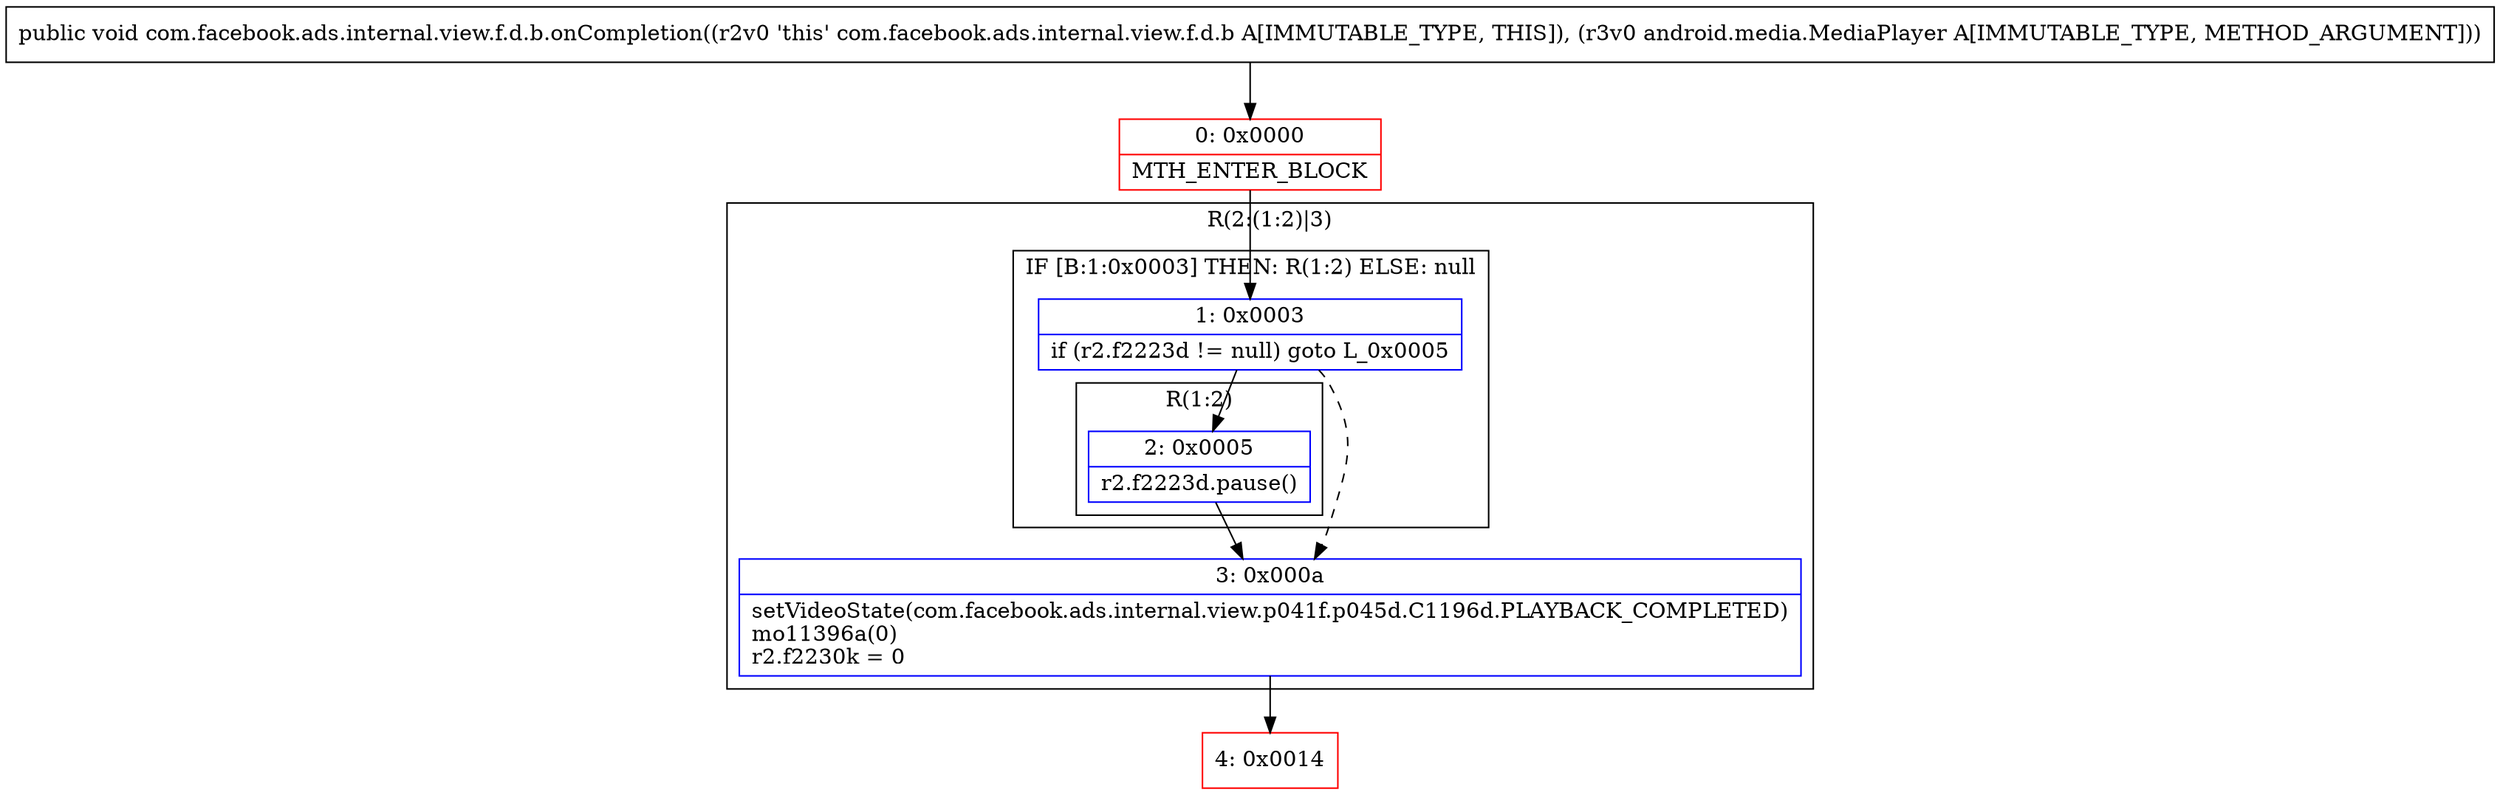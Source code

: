 digraph "CFG forcom.facebook.ads.internal.view.f.d.b.onCompletion(Landroid\/media\/MediaPlayer;)V" {
subgraph cluster_Region_1067491657 {
label = "R(2:(1:2)|3)";
node [shape=record,color=blue];
subgraph cluster_IfRegion_1984707413 {
label = "IF [B:1:0x0003] THEN: R(1:2) ELSE: null";
node [shape=record,color=blue];
Node_1 [shape=record,label="{1\:\ 0x0003|if (r2.f2223d != null) goto L_0x0005\l}"];
subgraph cluster_Region_160678730 {
label = "R(1:2)";
node [shape=record,color=blue];
Node_2 [shape=record,label="{2\:\ 0x0005|r2.f2223d.pause()\l}"];
}
}
Node_3 [shape=record,label="{3\:\ 0x000a|setVideoState(com.facebook.ads.internal.view.p041f.p045d.C1196d.PLAYBACK_COMPLETED)\lmo11396a(0)\lr2.f2230k = 0\l}"];
}
Node_0 [shape=record,color=red,label="{0\:\ 0x0000|MTH_ENTER_BLOCK\l}"];
Node_4 [shape=record,color=red,label="{4\:\ 0x0014}"];
MethodNode[shape=record,label="{public void com.facebook.ads.internal.view.f.d.b.onCompletion((r2v0 'this' com.facebook.ads.internal.view.f.d.b A[IMMUTABLE_TYPE, THIS]), (r3v0 android.media.MediaPlayer A[IMMUTABLE_TYPE, METHOD_ARGUMENT])) }"];
MethodNode -> Node_0;
Node_1 -> Node_2;
Node_1 -> Node_3[style=dashed];
Node_2 -> Node_3;
Node_3 -> Node_4;
Node_0 -> Node_1;
}

